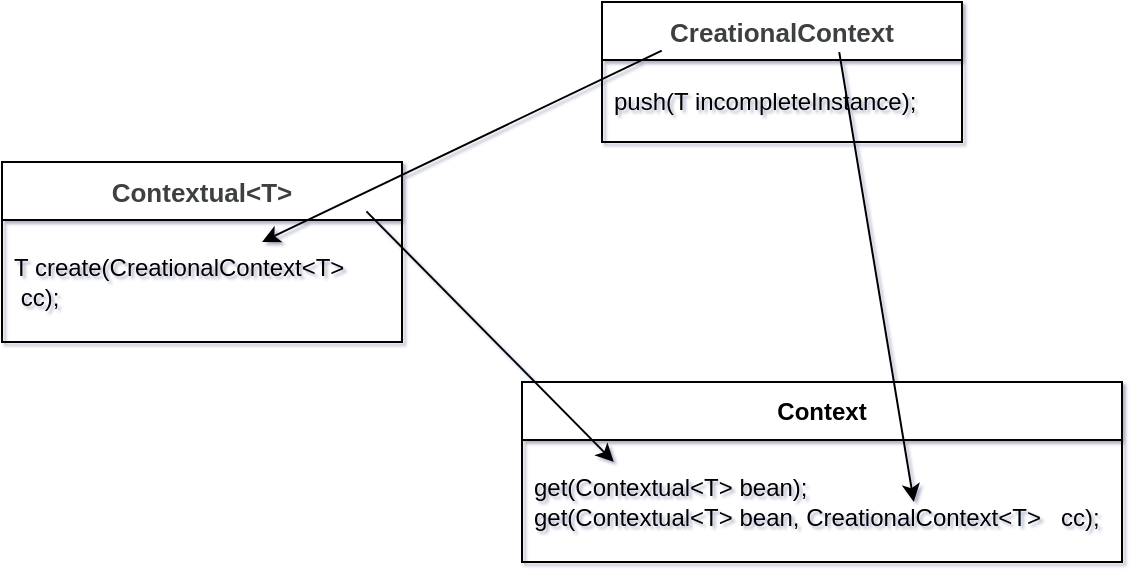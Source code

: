 <mxfile version="24.0.8" type="github">
  <diagram name="Page-1" id="0N7xiwsuFp821j7X7Neb">
    <mxGraphModel dx="483" dy="327" grid="1" gridSize="10" guides="1" tooltips="1" connect="0" arrows="0" fold="1" page="1" pageScale="1" pageWidth="827" pageHeight="1169" math="0" shadow="1">
      <root>
        <mxCell id="0" />
        <mxCell id="1" parent="0" />
        <mxCell id="MiVUtZi2EGwywZ2NmoIj-4" value="&lt;span data-darkreader-inline-bgcolor=&quot;&quot; data-darkreader-inline-color=&quot;&quot; style=&quot;color: rgb(62, 65, 66); font-family: &amp;quot;Microsoft YaHei&amp;quot;, 微软雅黑, Arial; font-size: 13px; background-color: rgba(227, 222, 214, 0.01); --darkreader-inline-color: #494c4d; --darkreader-inline-bgcolor: rgba(202, 196, 187, 0.01);&quot;&gt;Contextual&amp;lt;T&amp;gt;&lt;/span&gt;" style="swimlane;fontStyle=1;align=center;verticalAlign=middle;childLayout=stackLayout;horizontal=1;startSize=29;horizontalStack=0;resizeParent=1;resizeParentMax=0;resizeLast=0;collapsible=0;marginBottom=0;html=1;whiteSpace=wrap;" vertex="1" parent="1">
          <mxGeometry x="70" y="170" width="200" height="90" as="geometry" />
        </mxCell>
        <mxCell id="MiVUtZi2EGwywZ2NmoIj-6" value="T create(CreationalContext&amp;lt;T&amp;gt;&amp;nbsp; &amp;nbsp; &amp;nbsp;cc);" style="text;html=1;strokeColor=none;fillColor=none;align=left;verticalAlign=middle;spacingLeft=4;spacingRight=4;overflow=hidden;rotatable=0;points=[[0,0.5],[1,0.5]];portConstraint=eastwest;whiteSpace=wrap;" vertex="1" parent="MiVUtZi2EGwywZ2NmoIj-4">
          <mxGeometry y="29" width="200" height="61" as="geometry" />
        </mxCell>
        <mxCell id="MiVUtZi2EGwywZ2NmoIj-8" value="Context" style="swimlane;fontStyle=1;align=center;verticalAlign=middle;childLayout=stackLayout;horizontal=1;startSize=29;horizontalStack=0;resizeParent=1;resizeParentMax=0;resizeLast=0;collapsible=0;marginBottom=0;html=1;whiteSpace=wrap;" vertex="1" parent="1">
          <mxGeometry x="330" y="280" width="300" height="90" as="geometry" />
        </mxCell>
        <mxCell id="MiVUtZi2EGwywZ2NmoIj-10" value="&lt;div&gt;get(Contextual&amp;lt;T&amp;gt; bean);&lt;/div&gt;&lt;div&gt;get(Contextual&amp;lt;T&amp;gt; bean, CreationalContext&amp;lt;T&amp;gt;&amp;nbsp; &amp;nbsp;cc);&lt;/div&gt;" style="text;html=1;strokeColor=none;fillColor=none;align=left;verticalAlign=middle;spacingLeft=4;spacingRight=4;overflow=hidden;rotatable=0;points=[[0,0.5],[1,0.5]];portConstraint=eastwest;whiteSpace=wrap;" vertex="1" parent="MiVUtZi2EGwywZ2NmoIj-8">
          <mxGeometry y="29" width="300" height="61" as="geometry" />
        </mxCell>
        <mxCell id="MiVUtZi2EGwywZ2NmoIj-11" value="&lt;span data-darkreader-inline-bgcolor=&quot;&quot; data-darkreader-inline-color=&quot;&quot; style=&quot;color: rgb(62, 65, 66); font-family: &amp;quot;Microsoft YaHei&amp;quot;, 微软雅黑, Arial; font-size: 13px; background-color: rgba(227, 222, 214, 0.01); --darkreader-inline-color: #494c4d; --darkreader-inline-bgcolor: rgba(202, 196, 187, 0.01);&quot;&gt;CreationalContext&lt;/span&gt;" style="swimlane;fontStyle=1;align=center;verticalAlign=middle;childLayout=stackLayout;horizontal=1;startSize=29;horizontalStack=0;resizeParent=1;resizeParentMax=0;resizeLast=0;collapsible=0;marginBottom=0;html=1;whiteSpace=wrap;" vertex="1" parent="1">
          <mxGeometry x="370" y="90" width="180" height="70" as="geometry" />
        </mxCell>
        <mxCell id="MiVUtZi2EGwywZ2NmoIj-13" value="push(T incompleteInstance);" style="text;html=1;strokeColor=none;fillColor=none;align=left;verticalAlign=middle;spacingLeft=4;spacingRight=4;overflow=hidden;rotatable=0;points=[[0,0.5],[1,0.5]];portConstraint=eastwest;whiteSpace=wrap;" vertex="1" parent="MiVUtZi2EGwywZ2NmoIj-11">
          <mxGeometry y="29" width="180" height="41" as="geometry" />
        </mxCell>
        <mxCell id="MiVUtZi2EGwywZ2NmoIj-15" value="" style="endArrow=classic;html=1;rounded=0;exitX=0.166;exitY=-0.115;exitDx=0;exitDy=0;exitPerimeter=0;entryX=0.65;entryY=0.18;entryDx=0;entryDy=0;entryPerimeter=0;" edge="1" parent="1" source="MiVUtZi2EGwywZ2NmoIj-13" target="MiVUtZi2EGwywZ2NmoIj-6">
          <mxGeometry width="50" height="50" relative="1" as="geometry">
            <mxPoint x="340" y="120" as="sourcePoint" />
            <mxPoint x="270" y="290" as="targetPoint" />
          </mxGeometry>
        </mxCell>
        <mxCell id="MiVUtZi2EGwywZ2NmoIj-16" value="" style="endArrow=classic;html=1;rounded=0;exitX=0.659;exitY=-0.096;exitDx=0;exitDy=0;exitPerimeter=0;entryX=0.653;entryY=0.508;entryDx=0;entryDy=0;entryPerimeter=0;" edge="1" parent="1" source="MiVUtZi2EGwywZ2NmoIj-13" target="MiVUtZi2EGwywZ2NmoIj-10">
          <mxGeometry width="50" height="50" relative="1" as="geometry">
            <mxPoint x="320" y="330" as="sourcePoint" />
            <mxPoint x="590" y="280" as="targetPoint" />
          </mxGeometry>
        </mxCell>
        <mxCell id="MiVUtZi2EGwywZ2NmoIj-17" value="" style="endArrow=classic;html=1;rounded=0;entryX=0.153;entryY=0.18;entryDx=0;entryDy=0;entryPerimeter=0;exitX=0.911;exitY=-0.071;exitDx=0;exitDy=0;exitPerimeter=0;" edge="1" parent="1" source="MiVUtZi2EGwywZ2NmoIj-6" target="MiVUtZi2EGwywZ2NmoIj-10">
          <mxGeometry width="50" height="50" relative="1" as="geometry">
            <mxPoint x="240" y="190" as="sourcePoint" />
            <mxPoint x="220" y="330" as="targetPoint" />
          </mxGeometry>
        </mxCell>
      </root>
    </mxGraphModel>
  </diagram>
</mxfile>
